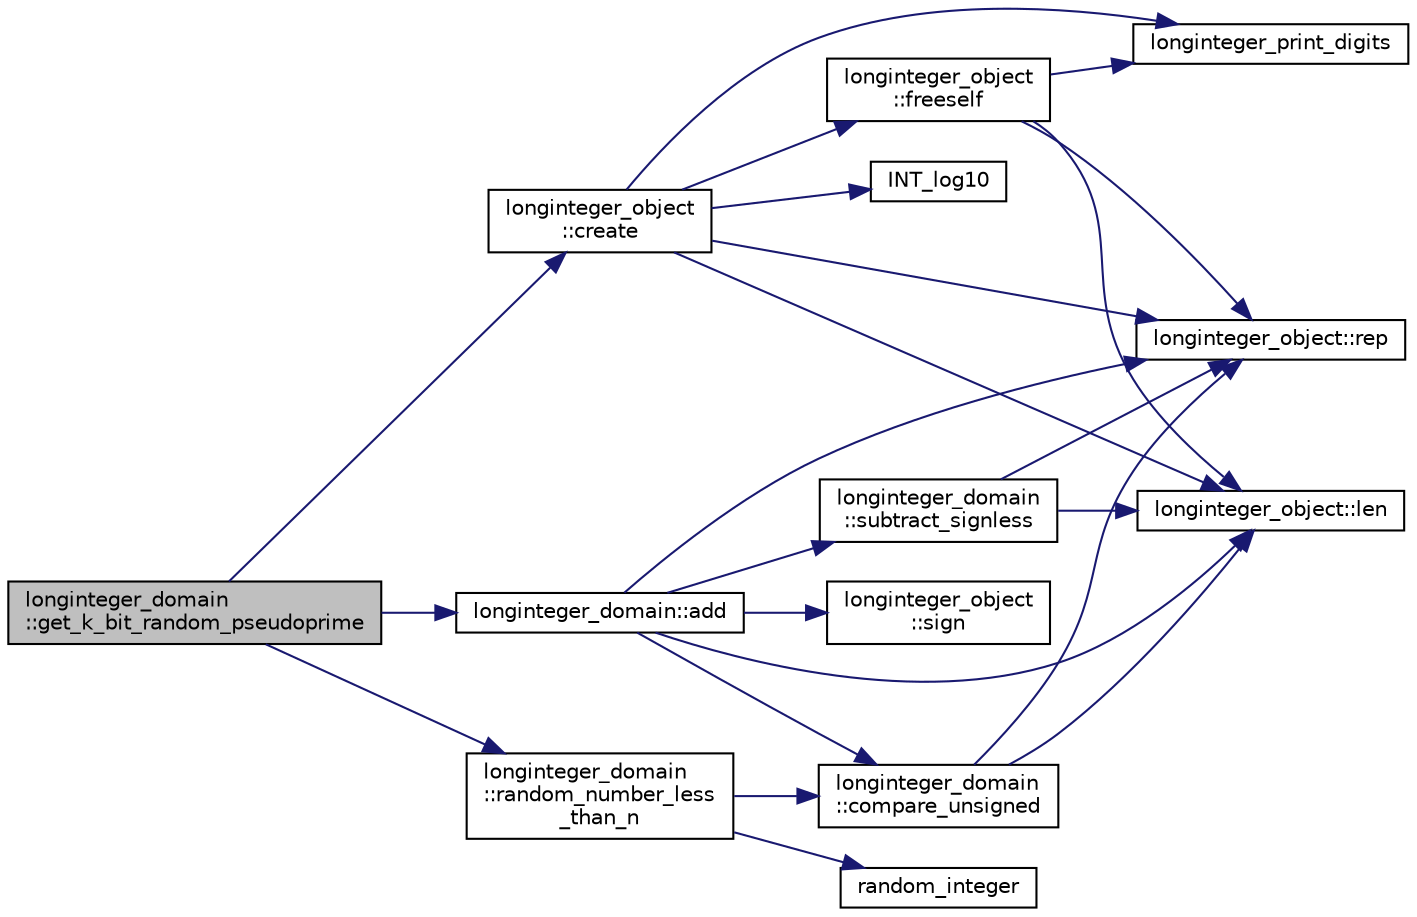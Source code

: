 digraph "longinteger_domain::get_k_bit_random_pseudoprime"
{
  edge [fontname="Helvetica",fontsize="10",labelfontname="Helvetica",labelfontsize="10"];
  node [fontname="Helvetica",fontsize="10",shape=record];
  rankdir="LR";
  Node242 [label="longinteger_domain\l::get_k_bit_random_pseudoprime",height=0.2,width=0.4,color="black", fillcolor="grey75", style="filled", fontcolor="black"];
  Node242 -> Node243 [color="midnightblue",fontsize="10",style="solid",fontname="Helvetica"];
  Node243 [label="longinteger_object\l::create",height=0.2,width=0.4,color="black", fillcolor="white", style="filled",URL="$dd/d7e/classlonginteger__object.html#a95d2eebc60849c3963a49298b1f498c2"];
  Node243 -> Node244 [color="midnightblue",fontsize="10",style="solid",fontname="Helvetica"];
  Node244 [label="longinteger_object\l::freeself",height=0.2,width=0.4,color="black", fillcolor="white", style="filled",URL="$dd/d7e/classlonginteger__object.html#a06450f8c4795d81da6d680830ef958a1"];
  Node244 -> Node245 [color="midnightblue",fontsize="10",style="solid",fontname="Helvetica"];
  Node245 [label="longinteger_print_digits",height=0.2,width=0.4,color="black", fillcolor="white", style="filled",URL="$de/dc5/algebra__and__number__theory_8h.html#ac2bac7b12f5b6440b8dad275cd7a157d"];
  Node244 -> Node246 [color="midnightblue",fontsize="10",style="solid",fontname="Helvetica"];
  Node246 [label="longinteger_object::rep",height=0.2,width=0.4,color="black", fillcolor="white", style="filled",URL="$dd/d7e/classlonginteger__object.html#a3ecaf12738cc721d281c416503f241e2"];
  Node244 -> Node247 [color="midnightblue",fontsize="10",style="solid",fontname="Helvetica"];
  Node247 [label="longinteger_object::len",height=0.2,width=0.4,color="black", fillcolor="white", style="filled",URL="$dd/d7e/classlonginteger__object.html#a0bfeae35be8a6fd44ed7f76413596ab1"];
  Node243 -> Node248 [color="midnightblue",fontsize="10",style="solid",fontname="Helvetica"];
  Node248 [label="INT_log10",height=0.2,width=0.4,color="black", fillcolor="white", style="filled",URL="$de/dc5/algebra__and__number__theory_8h.html#a98bc0a6c562370a355165d2538dac250"];
  Node243 -> Node245 [color="midnightblue",fontsize="10",style="solid",fontname="Helvetica"];
  Node243 -> Node246 [color="midnightblue",fontsize="10",style="solid",fontname="Helvetica"];
  Node243 -> Node247 [color="midnightblue",fontsize="10",style="solid",fontname="Helvetica"];
  Node242 -> Node249 [color="midnightblue",fontsize="10",style="solid",fontname="Helvetica"];
  Node249 [label="longinteger_domain\l::random_number_less\l_than_n",height=0.2,width=0.4,color="black", fillcolor="white", style="filled",URL="$d2/d7a/classlonginteger__domain.html#a1b04f1721c5b5d8df684344e0d94cb2b"];
  Node249 -> Node250 [color="midnightblue",fontsize="10",style="solid",fontname="Helvetica"];
  Node250 [label="random_integer",height=0.2,width=0.4,color="black", fillcolor="white", style="filled",URL="$d5/db4/io__and__os_8h.html#a509937846575424b1c8863e1bb96a766"];
  Node249 -> Node251 [color="midnightblue",fontsize="10",style="solid",fontname="Helvetica"];
  Node251 [label="longinteger_domain\l::compare_unsigned",height=0.2,width=0.4,color="black", fillcolor="white", style="filled",URL="$d2/d7a/classlonginteger__domain.html#ad4328779ebda00cbf85f5bddcc1a125f"];
  Node251 -> Node247 [color="midnightblue",fontsize="10",style="solid",fontname="Helvetica"];
  Node251 -> Node246 [color="midnightblue",fontsize="10",style="solid",fontname="Helvetica"];
  Node242 -> Node252 [color="midnightblue",fontsize="10",style="solid",fontname="Helvetica"];
  Node252 [label="longinteger_domain::add",height=0.2,width=0.4,color="black", fillcolor="white", style="filled",URL="$d2/d7a/classlonginteger__domain.html#a2b9c10fbac79f7bbbbd65c7265cdc533"];
  Node252 -> Node247 [color="midnightblue",fontsize="10",style="solid",fontname="Helvetica"];
  Node252 -> Node253 [color="midnightblue",fontsize="10",style="solid",fontname="Helvetica"];
  Node253 [label="longinteger_object\l::sign",height=0.2,width=0.4,color="black", fillcolor="white", style="filled",URL="$dd/d7e/classlonginteger__object.html#ab69549d0bd669e44d776f14ab1a0a344"];
  Node252 -> Node251 [color="midnightblue",fontsize="10",style="solid",fontname="Helvetica"];
  Node252 -> Node254 [color="midnightblue",fontsize="10",style="solid",fontname="Helvetica"];
  Node254 [label="longinteger_domain\l::subtract_signless",height=0.2,width=0.4,color="black", fillcolor="white", style="filled",URL="$d2/d7a/classlonginteger__domain.html#ae3c122c0ba79ac3bf90bf8dbdd245826"];
  Node254 -> Node247 [color="midnightblue",fontsize="10",style="solid",fontname="Helvetica"];
  Node254 -> Node246 [color="midnightblue",fontsize="10",style="solid",fontname="Helvetica"];
  Node252 -> Node246 [color="midnightblue",fontsize="10",style="solid",fontname="Helvetica"];
}
